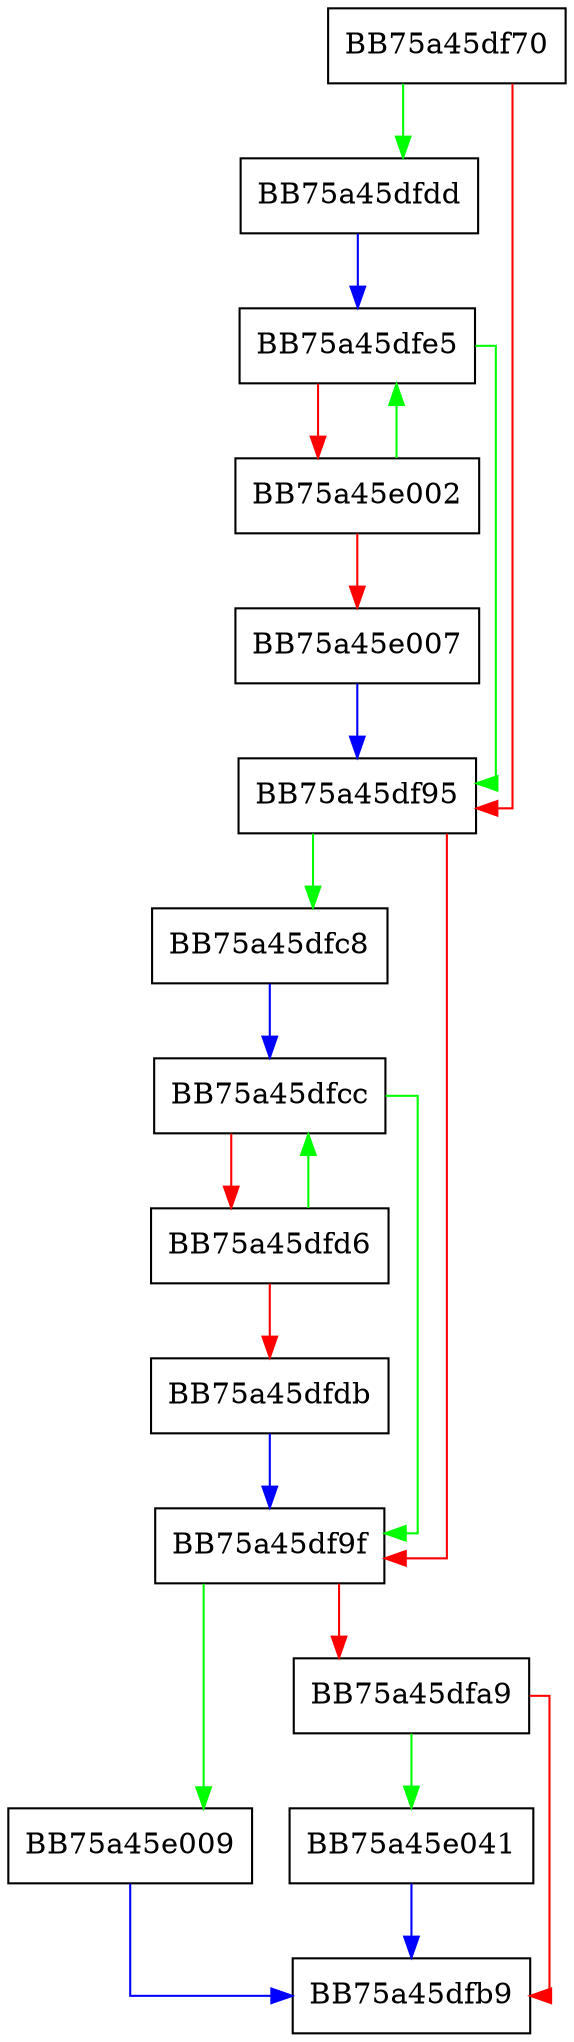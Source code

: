 digraph cellSizePtr {
  node [shape="box"];
  graph [splines=ortho];
  BB75a45df70 -> BB75a45dfdd [color="green"];
  BB75a45df70 -> BB75a45df95 [color="red"];
  BB75a45df95 -> BB75a45dfc8 [color="green"];
  BB75a45df95 -> BB75a45df9f [color="red"];
  BB75a45df9f -> BB75a45e009 [color="green"];
  BB75a45df9f -> BB75a45dfa9 [color="red"];
  BB75a45dfa9 -> BB75a45e041 [color="green"];
  BB75a45dfa9 -> BB75a45dfb9 [color="red"];
  BB75a45dfc8 -> BB75a45dfcc [color="blue"];
  BB75a45dfcc -> BB75a45df9f [color="green"];
  BB75a45dfcc -> BB75a45dfd6 [color="red"];
  BB75a45dfd6 -> BB75a45dfcc [color="green"];
  BB75a45dfd6 -> BB75a45dfdb [color="red"];
  BB75a45dfdb -> BB75a45df9f [color="blue"];
  BB75a45dfdd -> BB75a45dfe5 [color="blue"];
  BB75a45dfe5 -> BB75a45df95 [color="green"];
  BB75a45dfe5 -> BB75a45e002 [color="red"];
  BB75a45e002 -> BB75a45dfe5 [color="green"];
  BB75a45e002 -> BB75a45e007 [color="red"];
  BB75a45e007 -> BB75a45df95 [color="blue"];
  BB75a45e009 -> BB75a45dfb9 [color="blue"];
  BB75a45e041 -> BB75a45dfb9 [color="blue"];
}